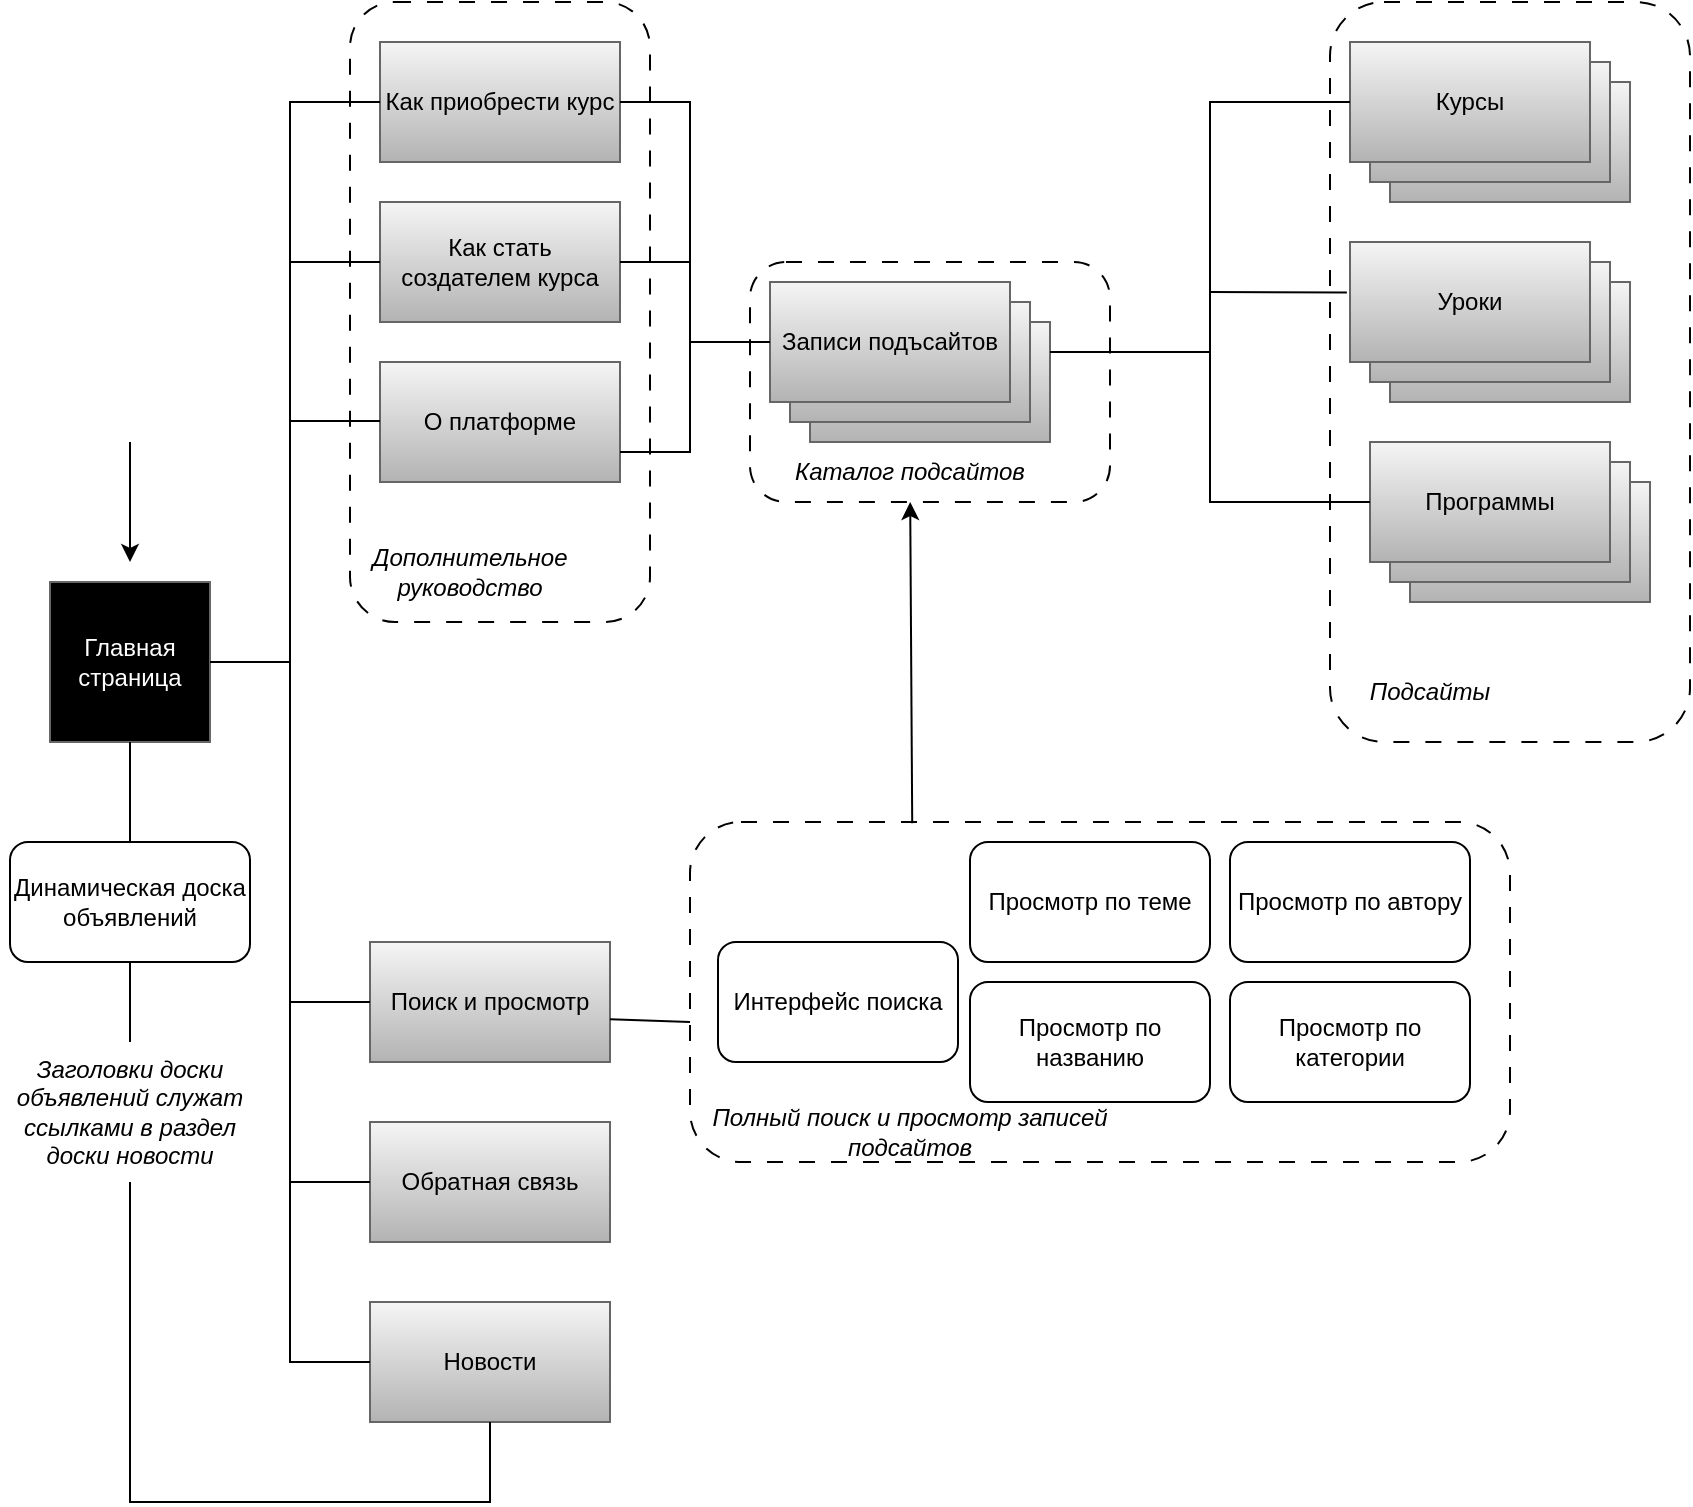 <mxfile version="28.2.3">
  <diagram name="Страница — 1" id="XmR4_H4RuVu6FKxJR31F">
    <mxGraphModel dx="1415" dy="851" grid="1" gridSize="10" guides="1" tooltips="1" connect="1" arrows="1" fold="1" page="1" pageScale="1" pageWidth="827" pageHeight="1169" math="0" shadow="0">
      <root>
        <mxCell id="0" />
        <mxCell id="1" parent="0" />
        <mxCell id="aNukWAl1NufP47tcnmRG-1" value="Главная страница" style="whiteSpace=wrap;html=1;aspect=fixed;fillColor=#000000;strokeColor=#666666;gradientColor=none;fontColor=#FFFFFF;" vertex="1" parent="1">
          <mxGeometry x="80" y="300" width="80" height="80" as="geometry" />
        </mxCell>
        <mxCell id="aNukWAl1NufP47tcnmRG-2" value="" style="endArrow=classic;html=1;rounded=0;" edge="1" parent="1">
          <mxGeometry width="50" height="50" relative="1" as="geometry">
            <mxPoint x="120" y="230" as="sourcePoint" />
            <mxPoint x="120" y="290" as="targetPoint" />
          </mxGeometry>
        </mxCell>
        <mxCell id="aNukWAl1NufP47tcnmRG-5" value="" style="endArrow=none;html=1;rounded=0;exitX=0.5;exitY=1;exitDx=0;exitDy=0;entryX=0.5;entryY=0;entryDx=0;entryDy=0;" edge="1" parent="1" source="aNukWAl1NufP47tcnmRG-1">
          <mxGeometry width="50" height="50" relative="1" as="geometry">
            <mxPoint x="380" y="410" as="sourcePoint" />
            <mxPoint x="120" y="430" as="targetPoint" />
          </mxGeometry>
        </mxCell>
        <mxCell id="aNukWAl1NufP47tcnmRG-6" value="Динамическая доска объявлений" style="rounded=1;whiteSpace=wrap;html=1;" vertex="1" parent="1">
          <mxGeometry x="60" y="430" width="120" height="60" as="geometry" />
        </mxCell>
        <mxCell id="aNukWAl1NufP47tcnmRG-7" value="" style="rounded=1;whiteSpace=wrap;html=1;dashed=1;dashPattern=8 8;" vertex="1" parent="1">
          <mxGeometry x="230" y="10" width="150" height="310" as="geometry" />
        </mxCell>
        <mxCell id="aNukWAl1NufP47tcnmRG-8" value="Дополнительное руководство" style="text;html=1;align=center;verticalAlign=middle;whiteSpace=wrap;rounded=0;fontStyle=2" vertex="1" parent="1">
          <mxGeometry x="260" y="280" width="60" height="30" as="geometry" />
        </mxCell>
        <mxCell id="aNukWAl1NufP47tcnmRG-10" value="Как приобрести курс" style="rounded=0;whiteSpace=wrap;html=1;fillColor=#f5f5f5;gradientColor=#b3b3b3;strokeColor=#666666;" vertex="1" parent="1">
          <mxGeometry x="245" y="30" width="120" height="60" as="geometry" />
        </mxCell>
        <mxCell id="aNukWAl1NufP47tcnmRG-11" value="Как стать создателем курса" style="rounded=0;whiteSpace=wrap;html=1;fillColor=#f5f5f5;gradientColor=#b3b3b3;strokeColor=#666666;" vertex="1" parent="1">
          <mxGeometry x="245" y="110" width="120" height="60" as="geometry" />
        </mxCell>
        <mxCell id="aNukWAl1NufP47tcnmRG-12" value="О платформе" style="rounded=0;whiteSpace=wrap;html=1;fillColor=#f5f5f5;gradientColor=#b3b3b3;strokeColor=#666666;" vertex="1" parent="1">
          <mxGeometry x="245" y="190" width="120" height="60" as="geometry" />
        </mxCell>
        <mxCell id="aNukWAl1NufP47tcnmRG-13" value="Заголовки доски объявлений служат ссылками в раздел доски новости" style="text;html=1;align=center;verticalAlign=middle;whiteSpace=wrap;rounded=0;fontStyle=2" vertex="1" parent="1">
          <mxGeometry x="55" y="550" width="130" height="30" as="geometry" />
        </mxCell>
        <mxCell id="aNukWAl1NufP47tcnmRG-14" value="" style="endArrow=none;html=1;rounded=0;exitX=0.5;exitY=1;exitDx=0;exitDy=0;" edge="1" parent="1" source="aNukWAl1NufP47tcnmRG-6">
          <mxGeometry width="50" height="50" relative="1" as="geometry">
            <mxPoint x="380" y="440" as="sourcePoint" />
            <mxPoint x="120" y="530" as="targetPoint" />
          </mxGeometry>
        </mxCell>
        <mxCell id="aNukWAl1NufP47tcnmRG-15" value="Новости" style="rounded=0;whiteSpace=wrap;html=1;fillColor=#f5f5f5;gradientColor=#b3b3b3;strokeColor=#666666;" vertex="1" parent="1">
          <mxGeometry x="240" y="660" width="120" height="60" as="geometry" />
        </mxCell>
        <mxCell id="aNukWAl1NufP47tcnmRG-16" value="Обратная связь" style="rounded=0;whiteSpace=wrap;html=1;fillColor=#f5f5f5;gradientColor=#b3b3b3;strokeColor=#666666;" vertex="1" parent="1">
          <mxGeometry x="240" y="570" width="120" height="60" as="geometry" />
        </mxCell>
        <mxCell id="aNukWAl1NufP47tcnmRG-18" value="Поиск и просмотр" style="rounded=0;whiteSpace=wrap;html=1;fillColor=#f5f5f5;gradientColor=#b3b3b3;strokeColor=#666666;" vertex="1" parent="1">
          <mxGeometry x="240" y="480" width="120" height="60" as="geometry" />
        </mxCell>
        <mxCell id="aNukWAl1NufP47tcnmRG-21" value="" style="endArrow=none;html=1;rounded=0;exitX=1;exitY=0.5;exitDx=0;exitDy=0;entryX=0;entryY=0.5;entryDx=0;entryDy=0;" edge="1" parent="1" source="aNukWAl1NufP47tcnmRG-1" target="aNukWAl1NufP47tcnmRG-18">
          <mxGeometry width="50" height="50" relative="1" as="geometry">
            <mxPoint x="380" y="520" as="sourcePoint" />
            <mxPoint x="430" y="470" as="targetPoint" />
            <Array as="points">
              <mxPoint x="200" y="340" />
              <mxPoint x="200" y="510" />
            </Array>
          </mxGeometry>
        </mxCell>
        <mxCell id="aNukWAl1NufP47tcnmRG-23" value="" style="endArrow=none;html=1;rounded=0;entryX=0.5;entryY=1;entryDx=0;entryDy=0;" edge="1" parent="1" target="aNukWAl1NufP47tcnmRG-15">
          <mxGeometry width="50" height="50" relative="1" as="geometry">
            <mxPoint x="120" y="600" as="sourcePoint" />
            <mxPoint x="410" y="650" as="targetPoint" />
            <Array as="points">
              <mxPoint x="120" y="760" />
              <mxPoint x="300" y="760" />
            </Array>
          </mxGeometry>
        </mxCell>
        <mxCell id="aNukWAl1NufP47tcnmRG-24" value="" style="endArrow=none;html=1;rounded=0;exitX=0;exitY=0.5;exitDx=0;exitDy=0;" edge="1" parent="1" source="aNukWAl1NufP47tcnmRG-16">
          <mxGeometry width="50" height="50" relative="1" as="geometry">
            <mxPoint x="360" y="700" as="sourcePoint" />
            <mxPoint x="200" y="510" as="targetPoint" />
            <Array as="points">
              <mxPoint x="200" y="600" />
            </Array>
          </mxGeometry>
        </mxCell>
        <mxCell id="aNukWAl1NufP47tcnmRG-25" value="" style="endArrow=none;html=1;rounded=0;exitX=0;exitY=0.5;exitDx=0;exitDy=0;" edge="1" parent="1" source="aNukWAl1NufP47tcnmRG-15">
          <mxGeometry width="50" height="50" relative="1" as="geometry">
            <mxPoint x="360" y="700" as="sourcePoint" />
            <mxPoint x="200" y="600" as="targetPoint" />
            <Array as="points">
              <mxPoint x="200" y="690" />
            </Array>
          </mxGeometry>
        </mxCell>
        <mxCell id="aNukWAl1NufP47tcnmRG-26" value="" style="rounded=1;whiteSpace=wrap;html=1;dashed=1;dashPattern=8 8;" vertex="1" parent="1">
          <mxGeometry x="400" y="420" width="410" height="170" as="geometry" />
        </mxCell>
        <mxCell id="aNukWAl1NufP47tcnmRG-27" value="Полный поиск и просмотр записей подсайтов" style="text;html=1;align=center;verticalAlign=middle;whiteSpace=wrap;rounded=0;fontStyle=2" vertex="1" parent="1">
          <mxGeometry x="400" y="560" width="220" height="30" as="geometry" />
        </mxCell>
        <mxCell id="aNukWAl1NufP47tcnmRG-28" value="Интерфейс поиска" style="rounded=1;whiteSpace=wrap;html=1;" vertex="1" parent="1">
          <mxGeometry x="414" y="480" width="120" height="60" as="geometry" />
        </mxCell>
        <mxCell id="aNukWAl1NufP47tcnmRG-29" value="" style="endArrow=none;html=1;rounded=0;entryX=0;entryY=0.5;entryDx=0;entryDy=0;" edge="1" parent="1" target="aNukWAl1NufP47tcnmRG-10">
          <mxGeometry width="50" height="50" relative="1" as="geometry">
            <mxPoint x="200" y="340" as="sourcePoint" />
            <mxPoint x="410" y="210" as="targetPoint" />
            <Array as="points">
              <mxPoint x="200" y="60" />
            </Array>
          </mxGeometry>
        </mxCell>
        <mxCell id="aNukWAl1NufP47tcnmRG-30" value="" style="endArrow=none;html=1;rounded=0;entryX=0;entryY=0.5;entryDx=0;entryDy=0;" edge="1" parent="1" target="aNukWAl1NufP47tcnmRG-11">
          <mxGeometry width="50" height="50" relative="1" as="geometry">
            <mxPoint x="200" y="140" as="sourcePoint" />
            <mxPoint x="410" y="210" as="targetPoint" />
          </mxGeometry>
        </mxCell>
        <mxCell id="aNukWAl1NufP47tcnmRG-31" value="" style="endArrow=none;html=1;rounded=0;entryX=0;entryY=0.5;entryDx=0;entryDy=0;" edge="1" parent="1">
          <mxGeometry width="50" height="50" relative="1" as="geometry">
            <mxPoint x="200" y="219.5" as="sourcePoint" />
            <mxPoint x="245" y="219.5" as="targetPoint" />
          </mxGeometry>
        </mxCell>
        <mxCell id="aNukWAl1NufP47tcnmRG-35" value="" style="rounded=1;whiteSpace=wrap;html=1;dashed=1;dashPattern=8 8;" vertex="1" parent="1">
          <mxGeometry x="430" y="140" width="180" height="120" as="geometry" />
        </mxCell>
        <mxCell id="aNukWAl1NufP47tcnmRG-32" value="" style="rounded=0;whiteSpace=wrap;html=1;fillColor=#f5f5f5;gradientColor=#b3b3b3;strokeColor=#666666;" vertex="1" parent="1">
          <mxGeometry x="460" y="170" width="120" height="60" as="geometry" />
        </mxCell>
        <mxCell id="aNukWAl1NufP47tcnmRG-33" value="" style="rounded=0;whiteSpace=wrap;html=1;fillColor=#f5f5f5;gradientColor=#b3b3b3;strokeColor=#666666;" vertex="1" parent="1">
          <mxGeometry x="450" y="160" width="120" height="60" as="geometry" />
        </mxCell>
        <mxCell id="aNukWAl1NufP47tcnmRG-34" value="Записи подъсайтов" style="rounded=0;whiteSpace=wrap;html=1;fillColor=#f5f5f5;gradientColor=#b3b3b3;strokeColor=#666666;" vertex="1" parent="1">
          <mxGeometry x="440" y="150" width="120" height="60" as="geometry" />
        </mxCell>
        <mxCell id="aNukWAl1NufP47tcnmRG-36" value="Каталог подсайтов" style="text;html=1;align=center;verticalAlign=middle;whiteSpace=wrap;rounded=0;fontStyle=2" vertex="1" parent="1">
          <mxGeometry x="450" y="230" width="120" height="30" as="geometry" />
        </mxCell>
        <mxCell id="aNukWAl1NufP47tcnmRG-37" value="Просмотр по теме" style="rounded=1;whiteSpace=wrap;html=1;" vertex="1" parent="1">
          <mxGeometry x="540" y="430" width="120" height="60" as="geometry" />
        </mxCell>
        <mxCell id="aNukWAl1NufP47tcnmRG-38" value="Просмотр по названию" style="rounded=1;whiteSpace=wrap;html=1;" vertex="1" parent="1">
          <mxGeometry x="540" y="500" width="120" height="60" as="geometry" />
        </mxCell>
        <mxCell id="aNukWAl1NufP47tcnmRG-39" value="Просмотр по автору" style="rounded=1;whiteSpace=wrap;html=1;" vertex="1" parent="1">
          <mxGeometry x="670" y="430" width="120" height="60" as="geometry" />
        </mxCell>
        <mxCell id="aNukWAl1NufP47tcnmRG-40" value="Просмотр по категории" style="rounded=1;whiteSpace=wrap;html=1;" vertex="1" parent="1">
          <mxGeometry x="670" y="500" width="120" height="60" as="geometry" />
        </mxCell>
        <mxCell id="aNukWAl1NufP47tcnmRG-42" value="" style="endArrow=none;html=1;rounded=0;entryX=0;entryY=0.588;entryDx=0;entryDy=0;exitX=1;exitY=0.644;exitDx=0;exitDy=0;entryPerimeter=0;exitPerimeter=0;" edge="1" parent="1" source="aNukWAl1NufP47tcnmRG-18" target="aNukWAl1NufP47tcnmRG-26">
          <mxGeometry width="50" height="50" relative="1" as="geometry">
            <mxPoint x="430" y="530" as="sourcePoint" />
            <mxPoint x="480" y="480" as="targetPoint" />
          </mxGeometry>
        </mxCell>
        <mxCell id="aNukWAl1NufP47tcnmRG-43" value="" style="endArrow=none;html=1;rounded=0;entryX=1;entryY=0.5;entryDx=0;entryDy=0;exitX=0;exitY=0.5;exitDx=0;exitDy=0;" edge="1" parent="1" source="aNukWAl1NufP47tcnmRG-34" target="aNukWAl1NufP47tcnmRG-10">
          <mxGeometry width="50" height="50" relative="1" as="geometry">
            <mxPoint x="430" y="220" as="sourcePoint" />
            <mxPoint x="480" y="170" as="targetPoint" />
            <Array as="points">
              <mxPoint x="400" y="180" />
              <mxPoint x="400" y="60" />
            </Array>
          </mxGeometry>
        </mxCell>
        <mxCell id="aNukWAl1NufP47tcnmRG-44" value="" style="endArrow=none;html=1;rounded=0;entryX=1;entryY=0.75;entryDx=0;entryDy=0;" edge="1" parent="1" target="aNukWAl1NufP47tcnmRG-12">
          <mxGeometry width="50" height="50" relative="1" as="geometry">
            <mxPoint x="400" y="180" as="sourcePoint" />
            <mxPoint x="480" y="170" as="targetPoint" />
            <Array as="points">
              <mxPoint x="400" y="235" />
            </Array>
          </mxGeometry>
        </mxCell>
        <mxCell id="aNukWAl1NufP47tcnmRG-45" value="" style="endArrow=none;html=1;rounded=0;exitX=1;exitY=0.5;exitDx=0;exitDy=0;" edge="1" parent="1" source="aNukWAl1NufP47tcnmRG-11">
          <mxGeometry width="50" height="50" relative="1" as="geometry">
            <mxPoint x="430" y="220" as="sourcePoint" />
            <mxPoint x="400" y="140" as="targetPoint" />
          </mxGeometry>
        </mxCell>
        <mxCell id="aNukWAl1NufP47tcnmRG-46" value="" style="endArrow=classic;html=1;rounded=0;exitX=0.271;exitY=0.004;exitDx=0;exitDy=0;exitPerimeter=0;" edge="1" parent="1" source="aNukWAl1NufP47tcnmRG-26" target="aNukWAl1NufP47tcnmRG-36">
          <mxGeometry width="50" height="50" relative="1" as="geometry">
            <mxPoint x="509" y="410" as="sourcePoint" />
            <mxPoint x="480" y="390" as="targetPoint" />
          </mxGeometry>
        </mxCell>
        <mxCell id="aNukWAl1NufP47tcnmRG-47" value="" style="rounded=1;whiteSpace=wrap;html=1;dashed=1;dashPattern=8 8;" vertex="1" parent="1">
          <mxGeometry x="720" y="10" width="180" height="370" as="geometry" />
        </mxCell>
        <mxCell id="aNukWAl1NufP47tcnmRG-48" value="" style="rounded=0;whiteSpace=wrap;html=1;fillColor=#f5f5f5;gradientColor=#b3b3b3;strokeColor=#666666;" vertex="1" parent="1">
          <mxGeometry x="750" y="50" width="120" height="60" as="geometry" />
        </mxCell>
        <mxCell id="aNukWAl1NufP47tcnmRG-49" value="" style="rounded=0;whiteSpace=wrap;html=1;fillColor=#f5f5f5;gradientColor=#b3b3b3;strokeColor=#666666;" vertex="1" parent="1">
          <mxGeometry x="740" y="40" width="120" height="60" as="geometry" />
        </mxCell>
        <mxCell id="aNukWAl1NufP47tcnmRG-50" value="Курсы" style="rounded=0;whiteSpace=wrap;html=1;fillColor=#f5f5f5;gradientColor=#b3b3b3;strokeColor=#666666;" vertex="1" parent="1">
          <mxGeometry x="730" y="30" width="120" height="60" as="geometry" />
        </mxCell>
        <mxCell id="aNukWAl1NufP47tcnmRG-51" value="" style="rounded=0;whiteSpace=wrap;html=1;fillColor=#f5f5f5;gradientColor=#b3b3b3;strokeColor=#666666;" vertex="1" parent="1">
          <mxGeometry x="750" y="150" width="120" height="60" as="geometry" />
        </mxCell>
        <mxCell id="aNukWAl1NufP47tcnmRG-52" value="" style="rounded=0;whiteSpace=wrap;html=1;fillColor=#f5f5f5;gradientColor=#b3b3b3;strokeColor=#666666;" vertex="1" parent="1">
          <mxGeometry x="740" y="140" width="120" height="60" as="geometry" />
        </mxCell>
        <mxCell id="aNukWAl1NufP47tcnmRG-53" value="Уроки" style="rounded=0;whiteSpace=wrap;html=1;fillColor=#f5f5f5;gradientColor=#b3b3b3;strokeColor=#666666;" vertex="1" parent="1">
          <mxGeometry x="730" y="130" width="120" height="60" as="geometry" />
        </mxCell>
        <mxCell id="aNukWAl1NufP47tcnmRG-54" value="" style="rounded=0;whiteSpace=wrap;html=1;fillColor=#f5f5f5;gradientColor=#b3b3b3;strokeColor=#666666;" vertex="1" parent="1">
          <mxGeometry x="760" y="250" width="120" height="60" as="geometry" />
        </mxCell>
        <mxCell id="aNukWAl1NufP47tcnmRG-55" value="" style="rounded=0;whiteSpace=wrap;html=1;fillColor=#f5f5f5;gradientColor=#b3b3b3;strokeColor=#666666;" vertex="1" parent="1">
          <mxGeometry x="750" y="240" width="120" height="60" as="geometry" />
        </mxCell>
        <mxCell id="aNukWAl1NufP47tcnmRG-56" value="Программы" style="rounded=0;whiteSpace=wrap;html=1;fillColor=#f5f5f5;gradientColor=#b3b3b3;strokeColor=#666666;" vertex="1" parent="1">
          <mxGeometry x="740" y="230" width="120" height="60" as="geometry" />
        </mxCell>
        <mxCell id="aNukWAl1NufP47tcnmRG-57" value="&lt;i&gt;Подсайты&lt;/i&gt;" style="text;html=1;align=center;verticalAlign=middle;whiteSpace=wrap;rounded=0;" vertex="1" parent="1">
          <mxGeometry x="740" y="340" width="60" height="30" as="geometry" />
        </mxCell>
        <mxCell id="aNukWAl1NufP47tcnmRG-58" value="" style="endArrow=none;html=1;rounded=0;exitX=1;exitY=0.25;exitDx=0;exitDy=0;entryX=0;entryY=0.5;entryDx=0;entryDy=0;" edge="1" parent="1" source="aNukWAl1NufP47tcnmRG-32" target="aNukWAl1NufP47tcnmRG-50">
          <mxGeometry width="50" height="50" relative="1" as="geometry">
            <mxPoint x="530" y="380" as="sourcePoint" />
            <mxPoint x="580" y="330" as="targetPoint" />
            <Array as="points">
              <mxPoint x="660" y="185" />
              <mxPoint x="660" y="60" />
            </Array>
          </mxGeometry>
        </mxCell>
        <mxCell id="aNukWAl1NufP47tcnmRG-59" value="" style="endArrow=none;html=1;rounded=0;exitX=0;exitY=0.5;exitDx=0;exitDy=0;" edge="1" parent="1" source="aNukWAl1NufP47tcnmRG-56">
          <mxGeometry width="50" height="50" relative="1" as="geometry">
            <mxPoint x="530" y="380" as="sourcePoint" />
            <mxPoint x="660" y="180" as="targetPoint" />
            <Array as="points">
              <mxPoint x="660" y="260" />
            </Array>
          </mxGeometry>
        </mxCell>
        <mxCell id="aNukWAl1NufP47tcnmRG-60" value="" style="endArrow=none;html=1;rounded=0;entryX=-0.013;entryY=0.42;entryDx=0;entryDy=0;entryPerimeter=0;" edge="1" parent="1" target="aNukWAl1NufP47tcnmRG-53">
          <mxGeometry width="50" height="50" relative="1" as="geometry">
            <mxPoint x="660" y="155" as="sourcePoint" />
            <mxPoint x="660" y="230" as="targetPoint" />
          </mxGeometry>
        </mxCell>
      </root>
    </mxGraphModel>
  </diagram>
</mxfile>
